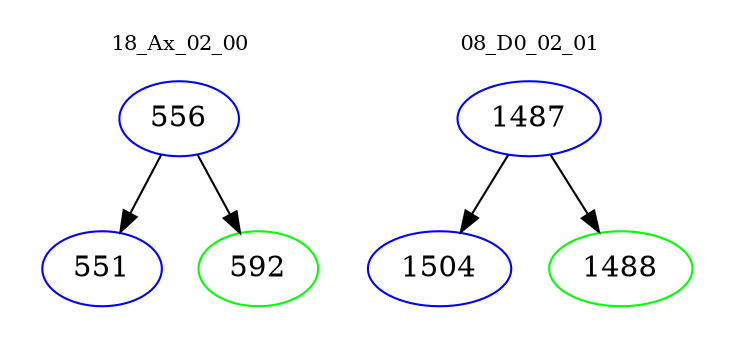 digraph{
subgraph cluster_0 {
color = white
label = "18_Ax_02_00";
fontsize=10;
T0_556 [label="556", color="blue"]
T0_556 -> T0_551 [color="black"]
T0_551 [label="551", color="blue"]
T0_556 -> T0_592 [color="black"]
T0_592 [label="592", color="green"]
}
subgraph cluster_1 {
color = white
label = "08_D0_02_01";
fontsize=10;
T1_1487 [label="1487", color="blue"]
T1_1487 -> T1_1504 [color="black"]
T1_1504 [label="1504", color="blue"]
T1_1487 -> T1_1488 [color="black"]
T1_1488 [label="1488", color="green"]
}
}
